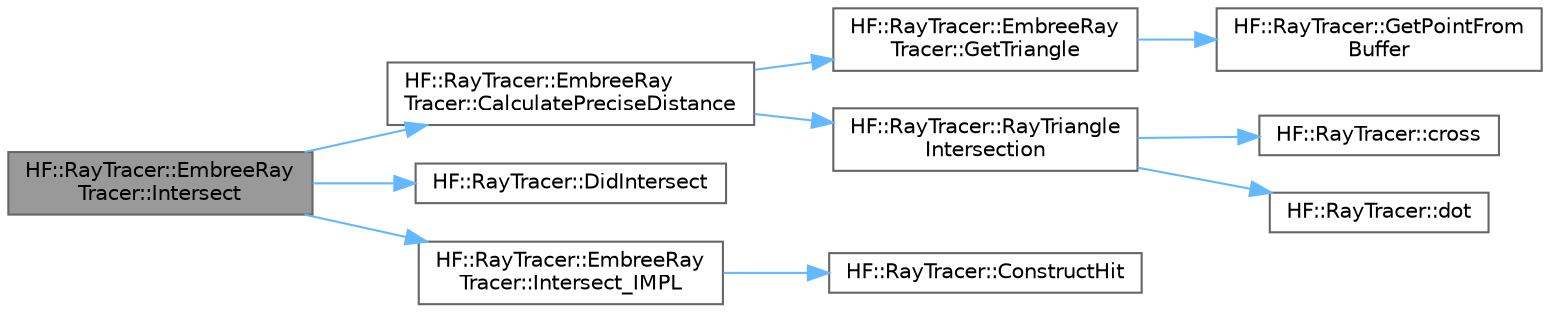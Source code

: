 digraph "HF::RayTracer::EmbreeRayTracer::Intersect"
{
 // LATEX_PDF_SIZE
  bgcolor="transparent";
  edge [fontname=Helvetica,fontsize=10,labelfontname=Helvetica,labelfontsize=10];
  node [fontname=Helvetica,fontsize=10,shape=box,height=0.2,width=0.4];
  rankdir="LR";
  Node1 [label="HF::RayTracer::EmbreeRay\lTracer::Intersect",height=0.2,width=0.4,color="gray40", fillcolor="grey60", style="filled", fontcolor="black",tooltip="Cast a ray from origin in direction."];
  Node1 -> Node2 [color="steelblue1",style="solid"];
  Node2 [label="HF::RayTracer::EmbreeRay\lTracer::CalculatePreciseDistance",height=0.2,width=0.4,color="grey40", fillcolor="white", style="filled",URL="$a01411.html#a28032c693ac330c5b11bc2a877b04c75",tooltip="Calculate the distance from origin to the point of intersection using an algorithm with higher precis..."];
  Node2 -> Node3 [color="steelblue1",style="solid"];
  Node3 [label="HF::RayTracer::EmbreeRay\lTracer::GetTriangle",height=0.2,width=0.4,color="grey40", fillcolor="white", style="filled",URL="$a01411.html#a619072a17db71253fc9ce3bdf1ba1920",tooltip="Get the vertices for a specific triangle in a mesh."];
  Node3 -> Node4 [color="steelblue1",style="solid"];
  Node4 [label="HF::RayTracer::GetPointFrom\lBuffer",height=0.2,width=0.4,color="grey40", fillcolor="white", style="filled",URL="$a00464.html#a6e20c473674ea46f649ef827818841d2",tooltip=" "];
  Node2 -> Node5 [color="steelblue1",style="solid"];
  Node5 [label="HF::RayTracer::RayTriangle\lIntersection",height=0.2,width=0.4,color="grey40", fillcolor="white", style="filled",URL="$a00464.html#a9498ae7ffabd8c5bca4026374ac862e9",tooltip="Determine the distance between a ray's origin and it's point of intersection with a triangle."];
  Node5 -> Node6 [color="steelblue1",style="solid"];
  Node6 [label="HF::RayTracer::cross",height=0.2,width=0.4,color="grey40", fillcolor="white", style="filled",URL="$a00464.html#a16f9f26b0140f023ce820ec55e38c66b",tooltip=" "];
  Node5 -> Node7 [color="steelblue1",style="solid"];
  Node7 [label="HF::RayTracer::dot",height=0.2,width=0.4,color="grey40", fillcolor="white", style="filled",URL="$a00464.html#ae551c109488ce94d0a568712b50da689",tooltip=" "];
  Node1 -> Node8 [color="steelblue1",style="solid"];
  Node8 [label="HF::RayTracer::DidIntersect",height=0.2,width=0.4,color="grey40", fillcolor="white", style="filled",URL="$a00464.html#a2630761a64fac02a4ee33abaf5c885a1",tooltip=" "];
  Node1 -> Node9 [color="steelblue1",style="solid"];
  Node9 [label="HF::RayTracer::EmbreeRay\lTracer::Intersect_IMPL",height=0.2,width=0.4,color="grey40", fillcolor="white", style="filled",URL="$a01411.html#ae3341adf12ae91e33f1188a434d8e28d",tooltip="Implementation for fundamental ray intersection."];
  Node9 -> Node10 [color="steelblue1",style="solid"];
  Node10 [label="HF::RayTracer::ConstructHit",height=0.2,width=0.4,color="grey40", fillcolor="white", style="filled",URL="$a00464.html#a864ebcf0023de27e610ee897de5436c2",tooltip=" "];
}
